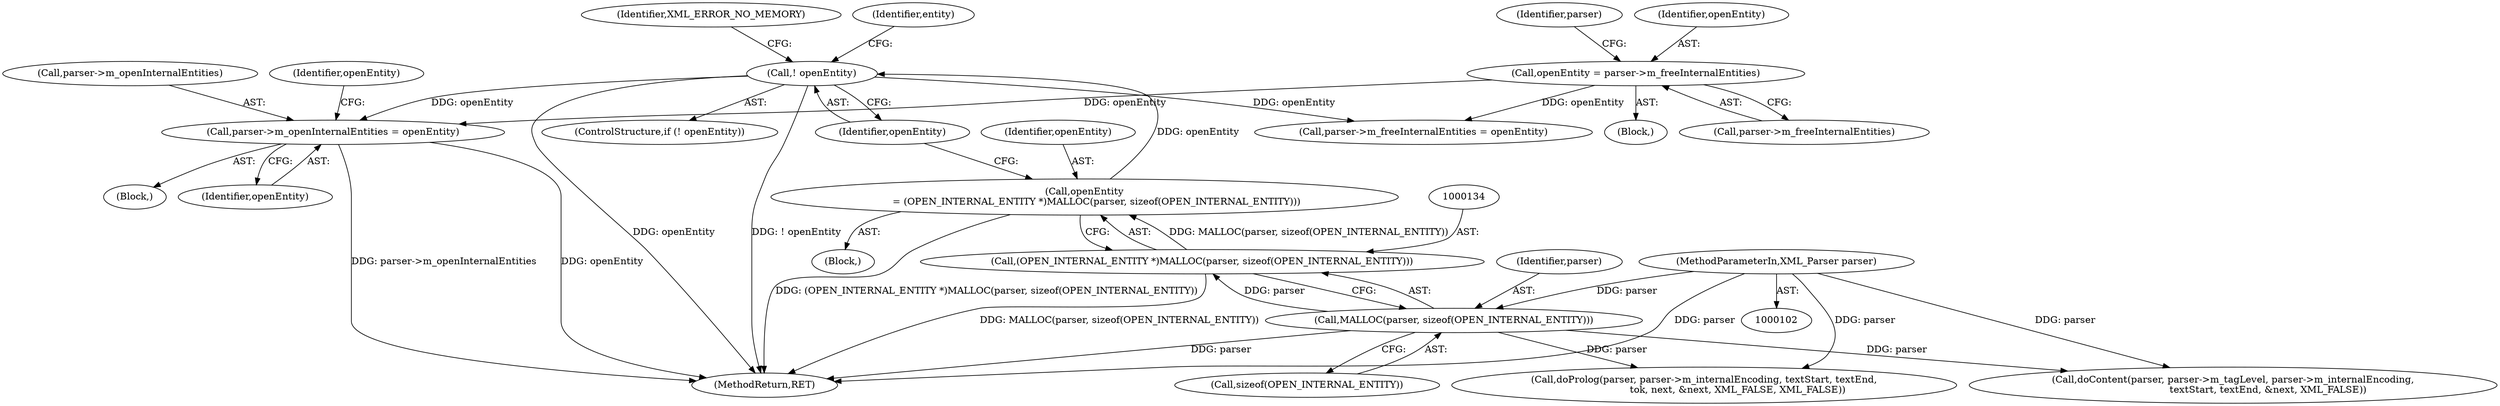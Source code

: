 digraph "0_libexpat_c20b758c332d9a13afbbb276d30db1d183a85d43_2@API" {
"1000161" [label="(Call,parser->m_openInternalEntities = openEntity)"];
"1000140" [label="(Call,! openEntity)"];
"1000131" [label="(Call,openEntity\n        = (OPEN_INTERNAL_ENTITY *)MALLOC(parser, sizeof(OPEN_INTERNAL_ENTITY)))"];
"1000133" [label="(Call,(OPEN_INTERNAL_ENTITY *)MALLOC(parser, sizeof(OPEN_INTERNAL_ENTITY)))"];
"1000135" [label="(Call,MALLOC(parser, sizeof(OPEN_INTERNAL_ENTITY)))"];
"1000103" [label="(MethodParameterIn,XML_Parser parser)"];
"1000117" [label="(Call,openEntity = parser->m_freeInternalEntities)"];
"1000116" [label="(Block,)"];
"1000130" [label="(Block,)"];
"1000117" [label="(Call,openEntity = parser->m_freeInternalEntities)"];
"1000106" [label="(Block,)"];
"1000232" [label="(Call,doProlog(parser, parser->m_internalEncoding, textStart, textEnd,\n                      tok, next, &next, XML_FALSE, XML_FALSE))"];
"1000136" [label="(Identifier,parser)"];
"1000119" [label="(Call,parser->m_freeInternalEntities)"];
"1000124" [label="(Identifier,parser)"];
"1000133" [label="(Call,(OPEN_INTERNAL_ENTITY *)MALLOC(parser, sizeof(OPEN_INTERNAL_ENTITY)))"];
"1000118" [label="(Identifier,openEntity)"];
"1000141" [label="(Identifier,openEntity)"];
"1000135" [label="(Call,MALLOC(parser, sizeof(OPEN_INTERNAL_ENTITY)))"];
"1000137" [label="(Call,sizeof(OPEN_INTERNAL_ENTITY))"];
"1000168" [label="(Identifier,openEntity)"];
"1000131" [label="(Call,openEntity\n        = (OPEN_INTERNAL_ENTITY *)MALLOC(parser, sizeof(OPEN_INTERNAL_ENTITY)))"];
"1000165" [label="(Identifier,openEntity)"];
"1000161" [label="(Call,parser->m_openInternalEntities = openEntity)"];
"1000321" [label="(MethodReturn,RET)"];
"1000139" [label="(ControlStructure,if (! openEntity))"];
"1000103" [label="(MethodParameterIn,XML_Parser parser)"];
"1000162" [label="(Call,parser->m_openInternalEntities)"];
"1000143" [label="(Identifier,XML_ERROR_NO_MEMORY)"];
"1000248" [label="(Call,doContent(parser, parser->m_tagLevel, parser->m_internalEncoding,\n                       textStart, textEnd, &next, XML_FALSE))"];
"1000146" [label="(Identifier,entity)"];
"1000314" [label="(Call,parser->m_freeInternalEntities = openEntity)"];
"1000132" [label="(Identifier,openEntity)"];
"1000140" [label="(Call,! openEntity)"];
"1000161" -> "1000106"  [label="AST: "];
"1000161" -> "1000165"  [label="CFG: "];
"1000162" -> "1000161"  [label="AST: "];
"1000165" -> "1000161"  [label="AST: "];
"1000168" -> "1000161"  [label="CFG: "];
"1000161" -> "1000321"  [label="DDG: parser->m_openInternalEntities"];
"1000161" -> "1000321"  [label="DDG: openEntity"];
"1000140" -> "1000161"  [label="DDG: openEntity"];
"1000117" -> "1000161"  [label="DDG: openEntity"];
"1000140" -> "1000139"  [label="AST: "];
"1000140" -> "1000141"  [label="CFG: "];
"1000141" -> "1000140"  [label="AST: "];
"1000143" -> "1000140"  [label="CFG: "];
"1000146" -> "1000140"  [label="CFG: "];
"1000140" -> "1000321"  [label="DDG: openEntity"];
"1000140" -> "1000321"  [label="DDG: ! openEntity"];
"1000131" -> "1000140"  [label="DDG: openEntity"];
"1000140" -> "1000314"  [label="DDG: openEntity"];
"1000131" -> "1000130"  [label="AST: "];
"1000131" -> "1000133"  [label="CFG: "];
"1000132" -> "1000131"  [label="AST: "];
"1000133" -> "1000131"  [label="AST: "];
"1000141" -> "1000131"  [label="CFG: "];
"1000131" -> "1000321"  [label="DDG: (OPEN_INTERNAL_ENTITY *)MALLOC(parser, sizeof(OPEN_INTERNAL_ENTITY))"];
"1000133" -> "1000131"  [label="DDG: MALLOC(parser, sizeof(OPEN_INTERNAL_ENTITY))"];
"1000133" -> "1000135"  [label="CFG: "];
"1000134" -> "1000133"  [label="AST: "];
"1000135" -> "1000133"  [label="AST: "];
"1000133" -> "1000321"  [label="DDG: MALLOC(parser, sizeof(OPEN_INTERNAL_ENTITY))"];
"1000135" -> "1000133"  [label="DDG: parser"];
"1000135" -> "1000137"  [label="CFG: "];
"1000136" -> "1000135"  [label="AST: "];
"1000137" -> "1000135"  [label="AST: "];
"1000135" -> "1000321"  [label="DDG: parser"];
"1000103" -> "1000135"  [label="DDG: parser"];
"1000135" -> "1000232"  [label="DDG: parser"];
"1000135" -> "1000248"  [label="DDG: parser"];
"1000103" -> "1000102"  [label="AST: "];
"1000103" -> "1000321"  [label="DDG: parser"];
"1000103" -> "1000232"  [label="DDG: parser"];
"1000103" -> "1000248"  [label="DDG: parser"];
"1000117" -> "1000116"  [label="AST: "];
"1000117" -> "1000119"  [label="CFG: "];
"1000118" -> "1000117"  [label="AST: "];
"1000119" -> "1000117"  [label="AST: "];
"1000124" -> "1000117"  [label="CFG: "];
"1000117" -> "1000314"  [label="DDG: openEntity"];
}
